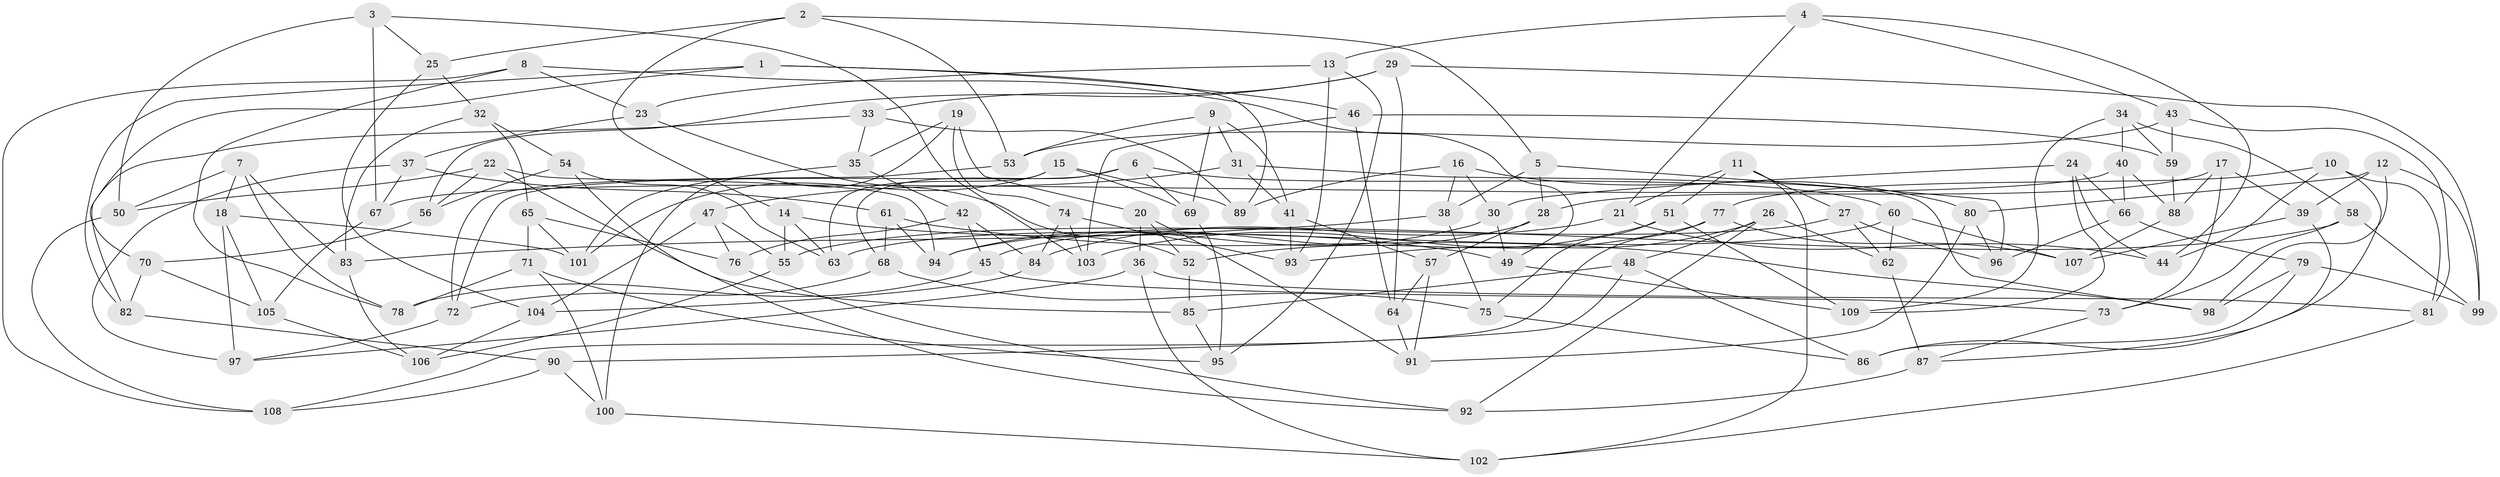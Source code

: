 // Generated by graph-tools (version 1.1) at 2025/50/03/09/25 03:50:49]
// undirected, 109 vertices, 218 edges
graph export_dot {
graph [start="1"]
  node [color=gray90,style=filled];
  1;
  2;
  3;
  4;
  5;
  6;
  7;
  8;
  9;
  10;
  11;
  12;
  13;
  14;
  15;
  16;
  17;
  18;
  19;
  20;
  21;
  22;
  23;
  24;
  25;
  26;
  27;
  28;
  29;
  30;
  31;
  32;
  33;
  34;
  35;
  36;
  37;
  38;
  39;
  40;
  41;
  42;
  43;
  44;
  45;
  46;
  47;
  48;
  49;
  50;
  51;
  52;
  53;
  54;
  55;
  56;
  57;
  58;
  59;
  60;
  61;
  62;
  63;
  64;
  65;
  66;
  67;
  68;
  69;
  70;
  71;
  72;
  73;
  74;
  75;
  76;
  77;
  78;
  79;
  80;
  81;
  82;
  83;
  84;
  85;
  86;
  87;
  88;
  89;
  90;
  91;
  92;
  93;
  94;
  95;
  96;
  97;
  98;
  99;
  100;
  101;
  102;
  103;
  104;
  105;
  106;
  107;
  108;
  109;
  1 -- 82;
  1 -- 89;
  1 -- 46;
  1 -- 70;
  2 -- 53;
  2 -- 25;
  2 -- 14;
  2 -- 5;
  3 -- 50;
  3 -- 67;
  3 -- 103;
  3 -- 25;
  4 -- 44;
  4 -- 43;
  4 -- 21;
  4 -- 13;
  5 -- 96;
  5 -- 28;
  5 -- 38;
  6 -- 69;
  6 -- 68;
  6 -- 72;
  6 -- 60;
  7 -- 78;
  7 -- 83;
  7 -- 50;
  7 -- 18;
  8 -- 108;
  8 -- 23;
  8 -- 78;
  8 -- 49;
  9 -- 53;
  9 -- 41;
  9 -- 69;
  9 -- 31;
  10 -- 44;
  10 -- 86;
  10 -- 81;
  10 -- 77;
  11 -- 51;
  11 -- 102;
  11 -- 27;
  11 -- 21;
  12 -- 80;
  12 -- 99;
  12 -- 39;
  12 -- 98;
  13 -- 95;
  13 -- 23;
  13 -- 93;
  14 -- 55;
  14 -- 63;
  14 -- 49;
  15 -- 63;
  15 -- 69;
  15 -- 89;
  15 -- 101;
  16 -- 38;
  16 -- 30;
  16 -- 80;
  16 -- 89;
  17 -- 28;
  17 -- 39;
  17 -- 73;
  17 -- 88;
  18 -- 97;
  18 -- 101;
  18 -- 105;
  19 -- 20;
  19 -- 35;
  19 -- 74;
  19 -- 100;
  20 -- 52;
  20 -- 36;
  20 -- 91;
  21 -- 44;
  21 -- 84;
  22 -- 56;
  22 -- 50;
  22 -- 92;
  22 -- 94;
  23 -- 52;
  23 -- 37;
  24 -- 44;
  24 -- 66;
  24 -- 30;
  24 -- 109;
  25 -- 32;
  25 -- 104;
  26 -- 48;
  26 -- 93;
  26 -- 92;
  26 -- 62;
  27 -- 62;
  27 -- 96;
  27 -- 55;
  28 -- 57;
  28 -- 45;
  29 -- 99;
  29 -- 64;
  29 -- 33;
  29 -- 56;
  30 -- 94;
  30 -- 49;
  31 -- 41;
  31 -- 47;
  31 -- 98;
  32 -- 83;
  32 -- 65;
  32 -- 54;
  33 -- 82;
  33 -- 35;
  33 -- 89;
  34 -- 59;
  34 -- 40;
  34 -- 58;
  34 -- 109;
  35 -- 101;
  35 -- 42;
  36 -- 97;
  36 -- 102;
  36 -- 81;
  37 -- 61;
  37 -- 97;
  37 -- 67;
  38 -- 83;
  38 -- 75;
  39 -- 107;
  39 -- 87;
  40 -- 88;
  40 -- 67;
  40 -- 66;
  41 -- 57;
  41 -- 93;
  42 -- 84;
  42 -- 76;
  42 -- 45;
  43 -- 53;
  43 -- 81;
  43 -- 59;
  45 -- 78;
  45 -- 73;
  46 -- 64;
  46 -- 103;
  46 -- 59;
  47 -- 104;
  47 -- 55;
  47 -- 76;
  48 -- 90;
  48 -- 86;
  48 -- 85;
  49 -- 109;
  50 -- 108;
  51 -- 109;
  51 -- 75;
  51 -- 52;
  52 -- 85;
  53 -- 72;
  54 -- 63;
  54 -- 85;
  54 -- 56;
  55 -- 106;
  56 -- 70;
  57 -- 91;
  57 -- 64;
  58 -- 94;
  58 -- 99;
  58 -- 73;
  59 -- 88;
  60 -- 62;
  60 -- 63;
  60 -- 107;
  61 -- 98;
  61 -- 94;
  61 -- 68;
  62 -- 87;
  64 -- 91;
  65 -- 101;
  65 -- 76;
  65 -- 71;
  66 -- 79;
  66 -- 96;
  67 -- 105;
  68 -- 72;
  68 -- 75;
  69 -- 95;
  70 -- 105;
  70 -- 82;
  71 -- 78;
  71 -- 95;
  71 -- 100;
  72 -- 97;
  73 -- 87;
  74 -- 93;
  74 -- 84;
  74 -- 103;
  75 -- 86;
  76 -- 92;
  77 -- 103;
  77 -- 108;
  77 -- 107;
  79 -- 98;
  79 -- 86;
  79 -- 99;
  80 -- 96;
  80 -- 91;
  81 -- 102;
  82 -- 90;
  83 -- 106;
  84 -- 104;
  85 -- 95;
  87 -- 92;
  88 -- 107;
  90 -- 100;
  90 -- 108;
  100 -- 102;
  104 -- 106;
  105 -- 106;
}
